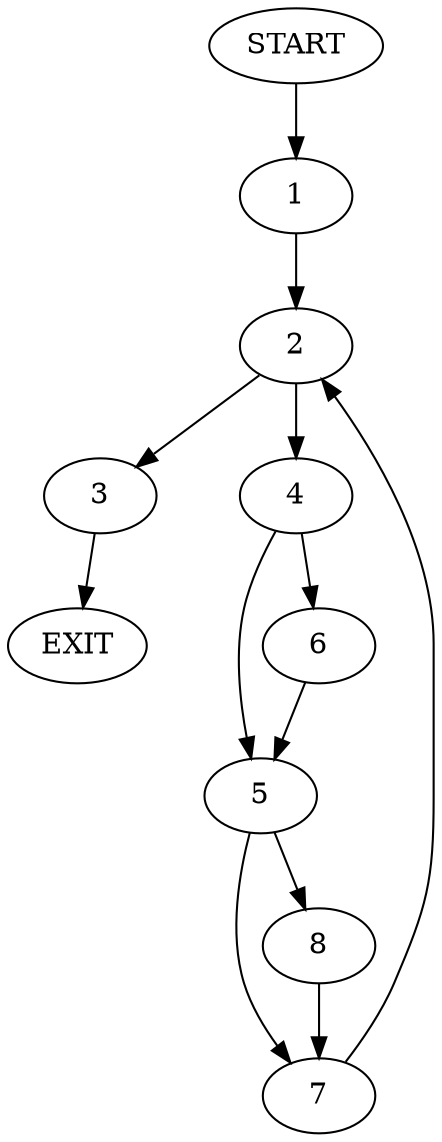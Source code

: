 digraph {
0 [label="START"]
9 [label="EXIT"]
0 -> 1
1 -> 2
2 -> 3
2 -> 4
4 -> 5
4 -> 6
5 -> 7
5 -> 8
6 -> 5
8 -> 7
7 -> 2
3 -> 9
}
